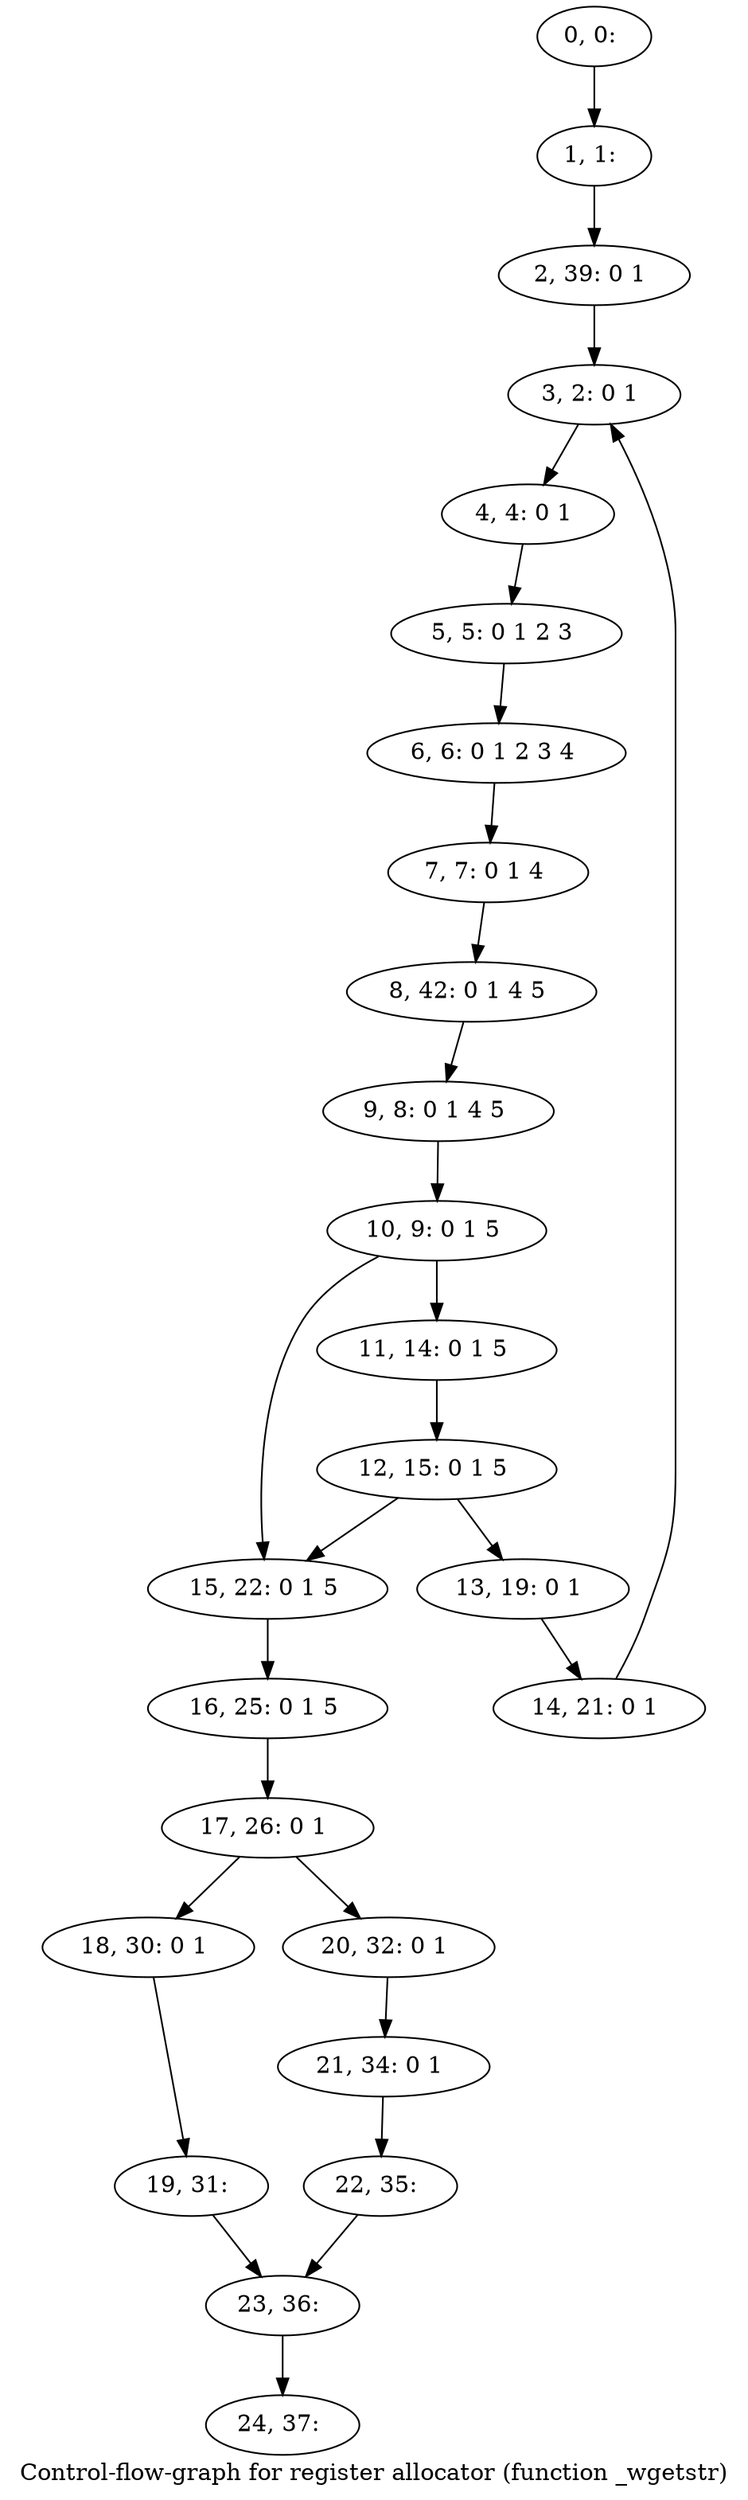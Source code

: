 digraph G {
graph [label="Control-flow-graph for register allocator (function _wgetstr)"]
0[label="0, 0: "];
1[label="1, 1: "];
2[label="2, 39: 0 1 "];
3[label="3, 2: 0 1 "];
4[label="4, 4: 0 1 "];
5[label="5, 5: 0 1 2 3 "];
6[label="6, 6: 0 1 2 3 4 "];
7[label="7, 7: 0 1 4 "];
8[label="8, 42: 0 1 4 5 "];
9[label="9, 8: 0 1 4 5 "];
10[label="10, 9: 0 1 5 "];
11[label="11, 14: 0 1 5 "];
12[label="12, 15: 0 1 5 "];
13[label="13, 19: 0 1 "];
14[label="14, 21: 0 1 "];
15[label="15, 22: 0 1 5 "];
16[label="16, 25: 0 1 5 "];
17[label="17, 26: 0 1 "];
18[label="18, 30: 0 1 "];
19[label="19, 31: "];
20[label="20, 32: 0 1 "];
21[label="21, 34: 0 1 "];
22[label="22, 35: "];
23[label="23, 36: "];
24[label="24, 37: "];
0->1 ;
1->2 ;
2->3 ;
3->4 ;
4->5 ;
5->6 ;
6->7 ;
7->8 ;
8->9 ;
9->10 ;
10->11 ;
10->15 ;
11->12 ;
12->13 ;
12->15 ;
13->14 ;
14->3 ;
15->16 ;
16->17 ;
17->18 ;
17->20 ;
18->19 ;
19->23 ;
20->21 ;
21->22 ;
22->23 ;
23->24 ;
}
